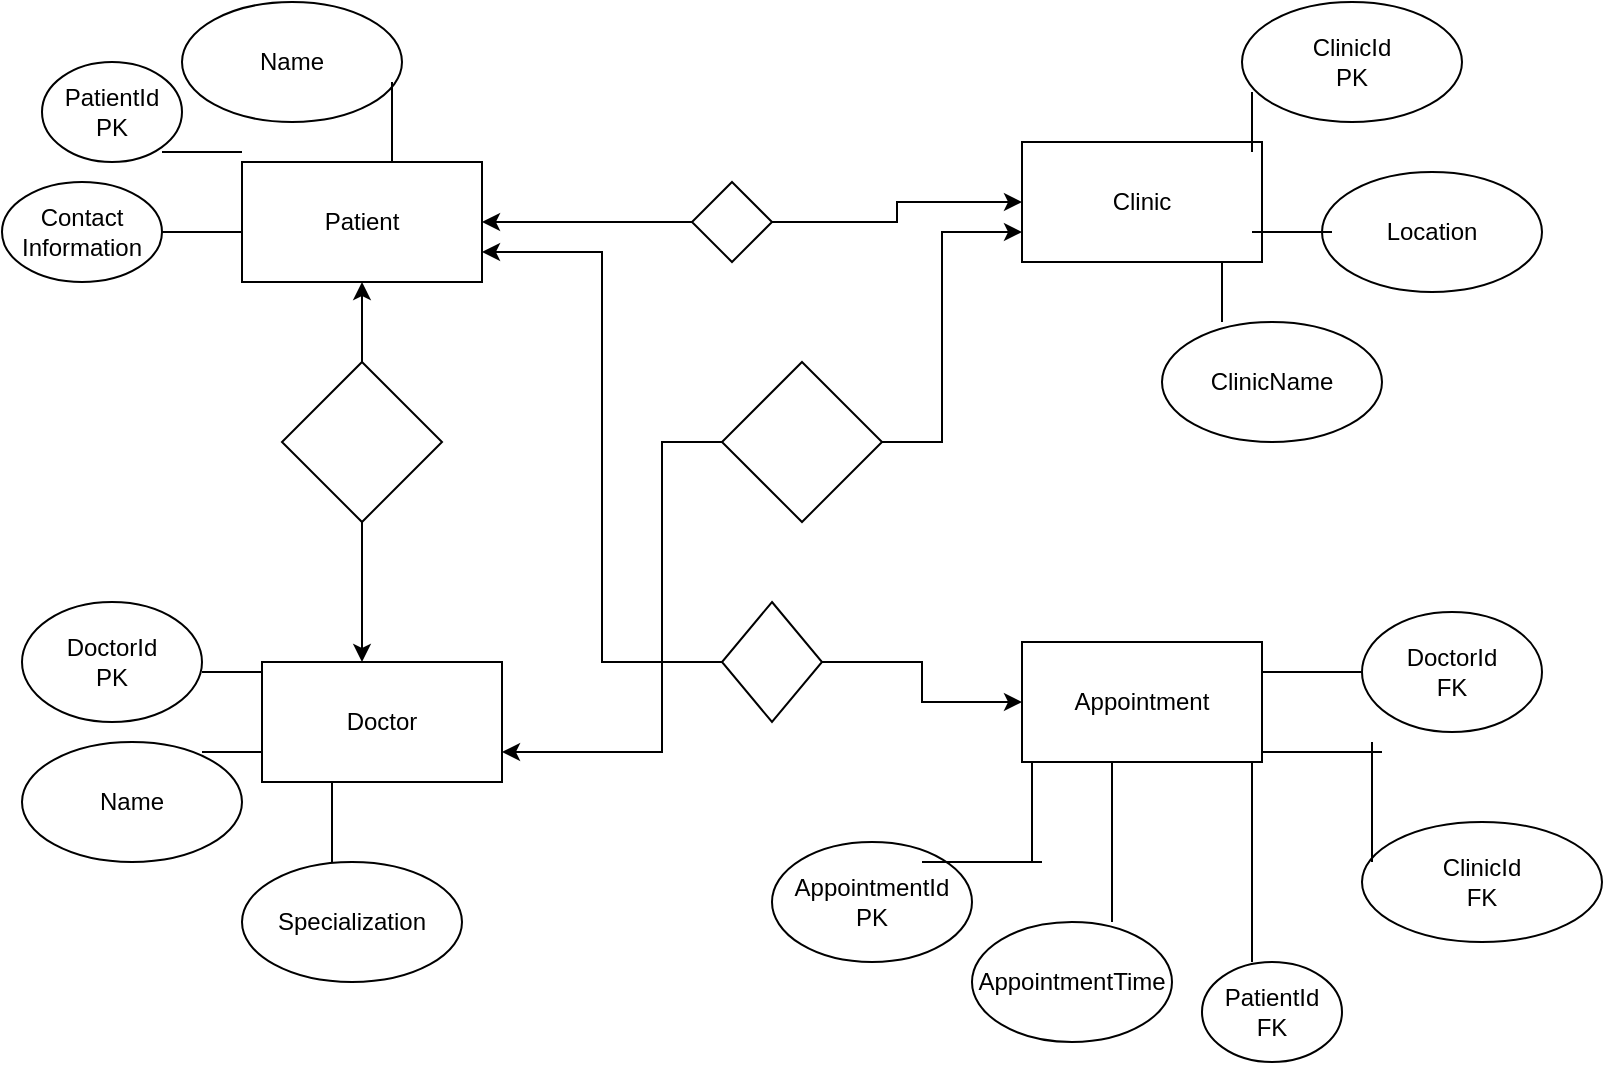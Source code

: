 <mxfile version="22.0.2" type="device">
  <diagram name="Page-1" id="HvaR0VkS8oNrcvwDUC2H">
    <mxGraphModel dx="1209" dy="1806" grid="1" gridSize="10" guides="1" tooltips="1" connect="1" arrows="1" fold="1" page="1" pageScale="1" pageWidth="850" pageHeight="1100" math="0" shadow="0">
      <root>
        <mxCell id="0" />
        <mxCell id="1" parent="0" />
        <mxCell id="HFR2gXASh5weQDlg1E95-1" value="Patient" style="rounded=0;whiteSpace=wrap;html=1;" vertex="1" parent="1">
          <mxGeometry x="160" y="60" width="120" height="60" as="geometry" />
        </mxCell>
        <mxCell id="HFR2gXASh5weQDlg1E95-2" value="Doctor" style="rounded=0;whiteSpace=wrap;html=1;" vertex="1" parent="1">
          <mxGeometry x="170" y="310" width="120" height="60" as="geometry" />
        </mxCell>
        <mxCell id="HFR2gXASh5weQDlg1E95-3" value="Appointment" style="rounded=0;whiteSpace=wrap;html=1;" vertex="1" parent="1">
          <mxGeometry x="550" y="300" width="120" height="60" as="geometry" />
        </mxCell>
        <mxCell id="HFR2gXASh5weQDlg1E95-4" value="Clinic" style="rounded=0;whiteSpace=wrap;html=1;" vertex="1" parent="1">
          <mxGeometry x="550" y="50" width="120" height="60" as="geometry" />
        </mxCell>
        <mxCell id="HFR2gXASh5weQDlg1E95-7" value="" style="edgeStyle=orthogonalEdgeStyle;rounded=0;orthogonalLoop=1;jettySize=auto;html=1;" edge="1" parent="1" source="HFR2gXASh5weQDlg1E95-5" target="HFR2gXASh5weQDlg1E95-2">
          <mxGeometry relative="1" as="geometry">
            <Array as="points">
              <mxPoint x="220" y="300" />
              <mxPoint x="220" y="300" />
            </Array>
          </mxGeometry>
        </mxCell>
        <mxCell id="HFR2gXASh5weQDlg1E95-11" value="" style="edgeStyle=orthogonalEdgeStyle;rounded=0;orthogonalLoop=1;jettySize=auto;html=1;" edge="1" parent="1" source="HFR2gXASh5weQDlg1E95-5" target="HFR2gXASh5weQDlg1E95-1">
          <mxGeometry relative="1" as="geometry">
            <Array as="points">
              <mxPoint x="220" y="190" />
            </Array>
          </mxGeometry>
        </mxCell>
        <mxCell id="HFR2gXASh5weQDlg1E95-5" value="" style="rhombus;whiteSpace=wrap;html=1;" vertex="1" parent="1">
          <mxGeometry x="180" y="160" width="80" height="80" as="geometry" />
        </mxCell>
        <mxCell id="HFR2gXASh5weQDlg1E95-9" style="edgeStyle=orthogonalEdgeStyle;rounded=0;orthogonalLoop=1;jettySize=auto;html=1;entryX=1;entryY=0.75;entryDx=0;entryDy=0;" edge="1" parent="1" source="HFR2gXASh5weQDlg1E95-8" target="HFR2gXASh5weQDlg1E95-2">
          <mxGeometry relative="1" as="geometry">
            <Array as="points">
              <mxPoint x="370" y="200" />
              <mxPoint x="370" y="355" />
            </Array>
          </mxGeometry>
        </mxCell>
        <mxCell id="HFR2gXASh5weQDlg1E95-10" style="edgeStyle=orthogonalEdgeStyle;rounded=0;orthogonalLoop=1;jettySize=auto;html=1;entryX=0;entryY=0.75;entryDx=0;entryDy=0;" edge="1" parent="1" source="HFR2gXASh5weQDlg1E95-8" target="HFR2gXASh5weQDlg1E95-4">
          <mxGeometry relative="1" as="geometry">
            <Array as="points">
              <mxPoint x="510" y="200" />
              <mxPoint x="510" y="95" />
            </Array>
          </mxGeometry>
        </mxCell>
        <mxCell id="HFR2gXASh5weQDlg1E95-8" value="" style="rhombus;whiteSpace=wrap;html=1;" vertex="1" parent="1">
          <mxGeometry x="400" y="160" width="80" height="80" as="geometry" />
        </mxCell>
        <mxCell id="HFR2gXASh5weQDlg1E95-15" value="" style="edgeStyle=orthogonalEdgeStyle;rounded=0;orthogonalLoop=1;jettySize=auto;html=1;" edge="1" parent="1" source="HFR2gXASh5weQDlg1E95-14" target="HFR2gXASh5weQDlg1E95-1">
          <mxGeometry relative="1" as="geometry">
            <Array as="points">
              <mxPoint x="350" y="90" />
              <mxPoint x="350" y="90" />
            </Array>
          </mxGeometry>
        </mxCell>
        <mxCell id="HFR2gXASh5weQDlg1E95-19" value="" style="edgeStyle=orthogonalEdgeStyle;rounded=0;orthogonalLoop=1;jettySize=auto;html=1;entryX=0;entryY=0.5;entryDx=0;entryDy=0;" edge="1" parent="1" source="HFR2gXASh5weQDlg1E95-14" target="HFR2gXASh5weQDlg1E95-4">
          <mxGeometry relative="1" as="geometry">
            <mxPoint x="485" y="90" as="targetPoint" />
          </mxGeometry>
        </mxCell>
        <mxCell id="HFR2gXASh5weQDlg1E95-14" value="" style="rhombus;whiteSpace=wrap;html=1;" vertex="1" parent="1">
          <mxGeometry x="385" y="70" width="40" height="40" as="geometry" />
        </mxCell>
        <mxCell id="HFR2gXASh5weQDlg1E95-22" style="edgeStyle=orthogonalEdgeStyle;rounded=0;orthogonalLoop=1;jettySize=auto;html=1;entryX=1;entryY=0.75;entryDx=0;entryDy=0;" edge="1" parent="1" source="HFR2gXASh5weQDlg1E95-20" target="HFR2gXASh5weQDlg1E95-1">
          <mxGeometry relative="1" as="geometry" />
        </mxCell>
        <mxCell id="HFR2gXASh5weQDlg1E95-23" style="edgeStyle=orthogonalEdgeStyle;rounded=0;orthogonalLoop=1;jettySize=auto;html=1;entryX=0;entryY=0.5;entryDx=0;entryDy=0;" edge="1" parent="1" source="HFR2gXASh5weQDlg1E95-20" target="HFR2gXASh5weQDlg1E95-3">
          <mxGeometry relative="1" as="geometry" />
        </mxCell>
        <mxCell id="HFR2gXASh5weQDlg1E95-20" value="" style="rhombus;whiteSpace=wrap;html=1;" vertex="1" parent="1">
          <mxGeometry x="400" y="280" width="50" height="60" as="geometry" />
        </mxCell>
        <mxCell id="HFR2gXASh5weQDlg1E95-27" style="edgeStyle=orthogonalEdgeStyle;rounded=0;orthogonalLoop=1;jettySize=auto;html=1;entryX=0;entryY=0;entryDx=0;entryDy=0;strokeColor=none;" edge="1" parent="1" source="HFR2gXASh5weQDlg1E95-53" target="HFR2gXASh5weQDlg1E95-1">
          <mxGeometry relative="1" as="geometry">
            <mxPoint x="155" y="34.5" as="sourcePoint" />
          </mxGeometry>
        </mxCell>
        <mxCell id="HFR2gXASh5weQDlg1E95-24" value="PatientId&lt;br&gt;PK" style="ellipse;whiteSpace=wrap;html=1;" vertex="1" parent="1">
          <mxGeometry x="60" y="10" width="70" height="50" as="geometry" />
        </mxCell>
        <mxCell id="HFR2gXASh5weQDlg1E95-25" value="Name" style="ellipse;whiteSpace=wrap;html=1;" vertex="1" parent="1">
          <mxGeometry x="130" y="-20" width="110" height="60" as="geometry" />
        </mxCell>
        <mxCell id="HFR2gXASh5weQDlg1E95-26" value="Contact Information" style="ellipse;whiteSpace=wrap;html=1;" vertex="1" parent="1">
          <mxGeometry x="40" y="70" width="80" height="50" as="geometry" />
        </mxCell>
        <mxCell id="HFR2gXASh5weQDlg1E95-34" value="" style="edgeStyle=orthogonalEdgeStyle;rounded=0;orthogonalLoop=1;jettySize=auto;html=1;entryX=0;entryY=0;entryDx=0;entryDy=0;strokeColor=none;" edge="1" parent="1" source="HFR2gXASh5weQDlg1E95-24">
          <mxGeometry relative="1" as="geometry">
            <mxPoint x="130" y="35" as="sourcePoint" />
            <mxPoint x="130" y="34.5" as="targetPoint" />
          </mxGeometry>
        </mxCell>
        <mxCell id="HFR2gXASh5weQDlg1E95-41" value="DoctorId&lt;br&gt;PK" style="ellipse;whiteSpace=wrap;html=1;" vertex="1" parent="1">
          <mxGeometry x="50" y="280" width="90" height="60" as="geometry" />
        </mxCell>
        <mxCell id="HFR2gXASh5weQDlg1E95-42" value="Name" style="ellipse;whiteSpace=wrap;html=1;" vertex="1" parent="1">
          <mxGeometry x="50" y="350" width="110" height="60" as="geometry" />
        </mxCell>
        <mxCell id="HFR2gXASh5weQDlg1E95-43" value="Specialization" style="ellipse;whiteSpace=wrap;html=1;" vertex="1" parent="1">
          <mxGeometry x="160" y="410" width="110" height="60" as="geometry" />
        </mxCell>
        <mxCell id="HFR2gXASh5weQDlg1E95-44" value="ClinicId&lt;br&gt;PK" style="ellipse;whiteSpace=wrap;html=1;" vertex="1" parent="1">
          <mxGeometry x="660" y="-20" width="110" height="60" as="geometry" />
        </mxCell>
        <mxCell id="HFR2gXASh5weQDlg1E95-45" value="ClinicName" style="ellipse;whiteSpace=wrap;html=1;" vertex="1" parent="1">
          <mxGeometry x="620" y="140" width="110" height="60" as="geometry" />
        </mxCell>
        <mxCell id="HFR2gXASh5weQDlg1E95-46" value="Location" style="ellipse;whiteSpace=wrap;html=1;" vertex="1" parent="1">
          <mxGeometry x="700" y="65" width="110" height="60" as="geometry" />
        </mxCell>
        <mxCell id="HFR2gXASh5weQDlg1E95-47" value="AppointmentId&lt;br&gt;PK" style="ellipse;whiteSpace=wrap;html=1;" vertex="1" parent="1">
          <mxGeometry x="425" y="400" width="100" height="60" as="geometry" />
        </mxCell>
        <mxCell id="HFR2gXASh5weQDlg1E95-48" value="AppointmentTime" style="ellipse;whiteSpace=wrap;html=1;" vertex="1" parent="1">
          <mxGeometry x="525" y="440" width="100" height="60" as="geometry" />
        </mxCell>
        <mxCell id="HFR2gXASh5weQDlg1E95-49" value="PatientId&lt;br&gt;FK" style="ellipse;whiteSpace=wrap;html=1;" vertex="1" parent="1">
          <mxGeometry x="640" y="460" width="70" height="50" as="geometry" />
        </mxCell>
        <mxCell id="HFR2gXASh5weQDlg1E95-50" value="ClinicId&lt;br&gt;FK" style="ellipse;whiteSpace=wrap;html=1;" vertex="1" parent="1">
          <mxGeometry x="720" y="390" width="120" height="60" as="geometry" />
        </mxCell>
        <mxCell id="HFR2gXASh5weQDlg1E95-51" value="DoctorId&lt;br&gt;FK" style="ellipse;whiteSpace=wrap;html=1;" vertex="1" parent="1">
          <mxGeometry x="720" y="285" width="90" height="60" as="geometry" />
        </mxCell>
        <mxCell id="HFR2gXASh5weQDlg1E95-52" value="" style="line;strokeWidth=1;rotatable=0;dashed=0;labelPosition=right;align=left;verticalAlign=middle;spacingTop=0;spacingLeft=6;points=[];portConstraint=eastwest;" vertex="1" parent="1">
          <mxGeometry x="120" y="90" width="40" height="10" as="geometry" />
        </mxCell>
        <mxCell id="HFR2gXASh5weQDlg1E95-54" value="" style="edgeStyle=orthogonalEdgeStyle;rounded=0;orthogonalLoop=1;jettySize=auto;html=1;entryX=0;entryY=0;entryDx=0;entryDy=0;strokeColor=none;" edge="1" parent="1" target="HFR2gXASh5weQDlg1E95-53">
          <mxGeometry relative="1" as="geometry">
            <mxPoint x="155" y="34.5" as="sourcePoint" />
            <mxPoint x="160" y="60" as="targetPoint" />
          </mxGeometry>
        </mxCell>
        <mxCell id="HFR2gXASh5weQDlg1E95-53" value="" style="line;strokeWidth=1;rotatable=0;dashed=0;labelPosition=right;align=left;verticalAlign=middle;spacingTop=0;spacingLeft=6;points=[];portConstraint=eastwest;" vertex="1" parent="1">
          <mxGeometry x="120" y="50" width="40" height="10" as="geometry" />
        </mxCell>
        <mxCell id="HFR2gXASh5weQDlg1E95-56" value="" style="line;strokeWidth=1;direction=south;html=1;" vertex="1" parent="1">
          <mxGeometry x="230" y="20" width="10" height="40" as="geometry" />
        </mxCell>
        <mxCell id="HFR2gXASh5weQDlg1E95-57" value="" style="line;strokeWidth=1;direction=south;html=1;" vertex="1" parent="1">
          <mxGeometry x="660" y="25" width="10" height="30" as="geometry" />
        </mxCell>
        <mxCell id="HFR2gXASh5weQDlg1E95-58" value="" style="line;strokeWidth=1;html=1;" vertex="1" parent="1">
          <mxGeometry x="665" y="90" width="40" height="10" as="geometry" />
        </mxCell>
        <mxCell id="HFR2gXASh5weQDlg1E95-59" value="" style="line;strokeWidth=1;direction=south;html=1;" vertex="1" parent="1">
          <mxGeometry x="525" y="110" width="250" height="30" as="geometry" />
        </mxCell>
        <mxCell id="HFR2gXASh5weQDlg1E95-60" value="" style="line;strokeWidth=1;html=1;" vertex="1" parent="1">
          <mxGeometry x="140" y="310" width="30" height="10" as="geometry" />
        </mxCell>
        <mxCell id="HFR2gXASh5weQDlg1E95-61" value="" style="line;strokeWidth=1;html=1;" vertex="1" parent="1">
          <mxGeometry x="140" y="350" width="30" height="10" as="geometry" />
        </mxCell>
        <mxCell id="HFR2gXASh5weQDlg1E95-62" value="" style="line;strokeWidth=1;direction=south;html=1;" vertex="1" parent="1">
          <mxGeometry x="200" y="370" width="10" height="40" as="geometry" />
        </mxCell>
        <mxCell id="HFR2gXASh5weQDlg1E95-63" value="" style="line;strokeWidth=1;direction=south;html=1;" vertex="1" parent="1">
          <mxGeometry x="590" y="360" width="10" height="80" as="geometry" />
        </mxCell>
        <mxCell id="HFR2gXASh5weQDlg1E95-64" value="" style="line;strokeWidth=1;direction=south;html=1;" vertex="1" parent="1">
          <mxGeometry x="660" y="360" width="10" height="100" as="geometry" />
        </mxCell>
        <mxCell id="HFR2gXASh5weQDlg1E95-65" value="" style="line;strokeWidth=1;direction=south;html=1;" vertex="1" parent="1">
          <mxGeometry x="550" y="360" width="10" height="50" as="geometry" />
        </mxCell>
        <mxCell id="HFR2gXASh5weQDlg1E95-66" value="" style="line;strokeWidth=1;html=1;" vertex="1" parent="1">
          <mxGeometry x="500" y="405" width="60" height="10" as="geometry" />
        </mxCell>
        <mxCell id="HFR2gXASh5weQDlg1E95-67" value="" style="line;strokeWidth=1;html=1;fontStyle=1" vertex="1" parent="1">
          <mxGeometry x="670" y="310" width="50" height="10" as="geometry" />
        </mxCell>
        <mxCell id="HFR2gXASh5weQDlg1E95-68" value="" style="line;strokeWidth=1;html=1;" vertex="1" parent="1">
          <mxGeometry x="670" y="350" width="60" height="10" as="geometry" />
        </mxCell>
        <mxCell id="HFR2gXASh5weQDlg1E95-70" value="" style="line;strokeWidth=1;direction=south;html=1;" vertex="1" parent="1">
          <mxGeometry x="720" y="350" width="10" height="60" as="geometry" />
        </mxCell>
      </root>
    </mxGraphModel>
  </diagram>
</mxfile>
